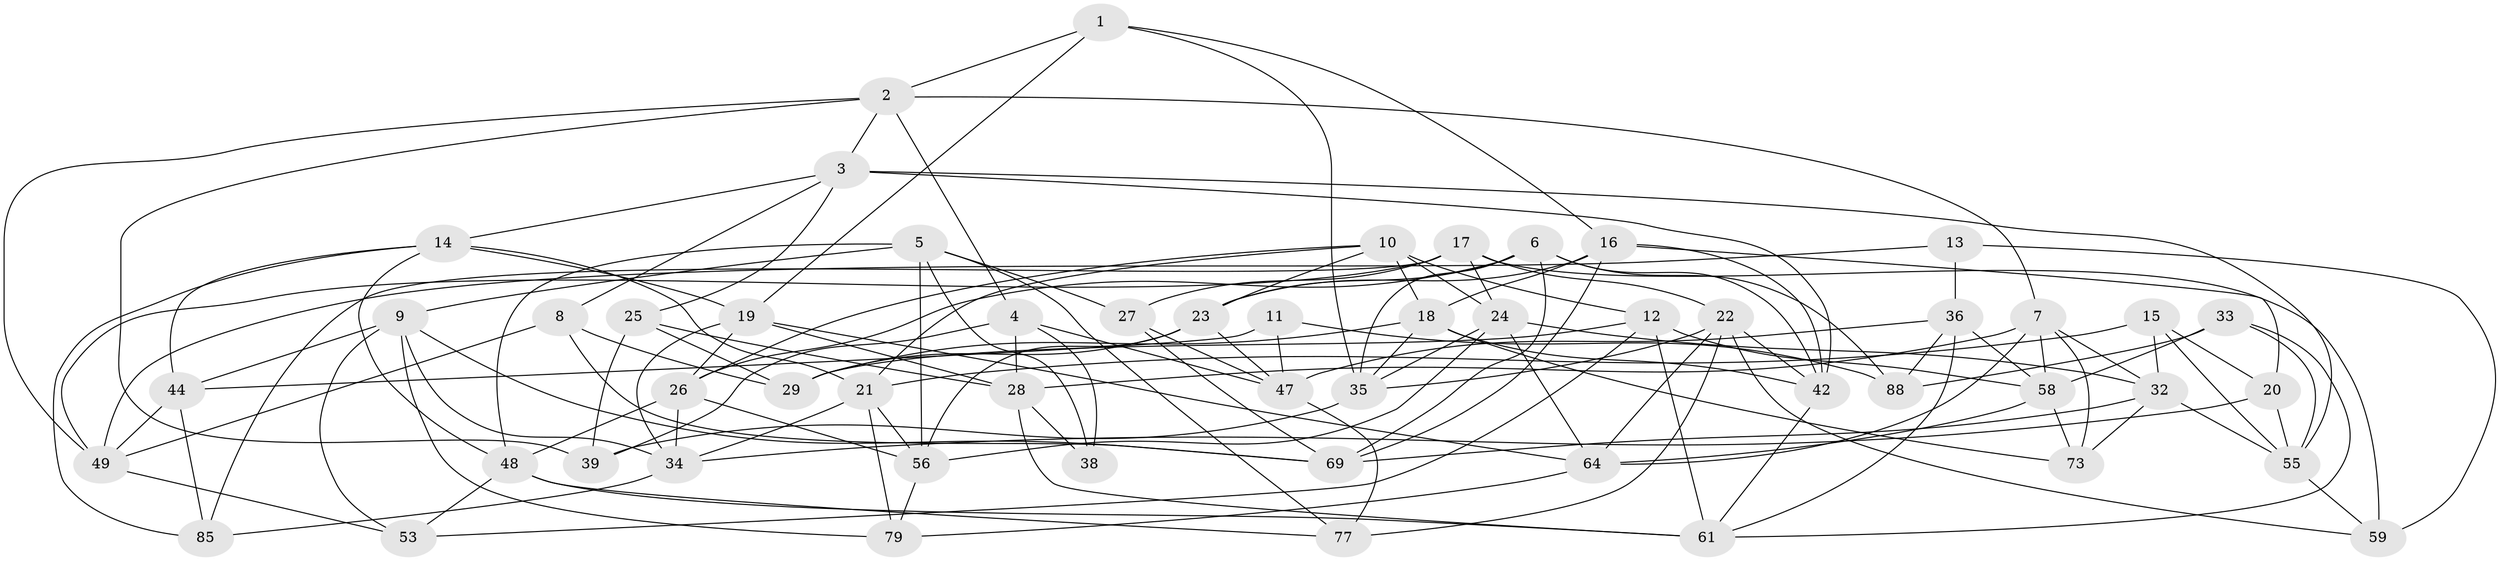 // original degree distribution, {4: 1.0}
// Generated by graph-tools (version 1.1) at 2025/11/02/27/25 16:11:43]
// undirected, 54 vertices, 140 edges
graph export_dot {
graph [start="1"]
  node [color=gray90,style=filled];
  1;
  2 [super="+63"];
  3 [super="+80"];
  4 [super="+37"];
  5 [super="+66"];
  6 [super="+31"];
  7 [super="+30"];
  8;
  9 [super="+45"];
  10 [super="+89"];
  11;
  12 [super="+54"];
  13;
  14 [super="+86"];
  15;
  16 [super="+52"];
  17 [super="+46"];
  18 [super="+78"];
  19 [super="+41"];
  20;
  21 [super="+40"];
  22 [super="+60"];
  23 [super="+81"];
  24 [super="+82"];
  25;
  26 [super="+75"];
  27;
  28 [super="+87"];
  29 [super="+62"];
  32 [super="+57"];
  33;
  34 [super="+83"];
  35 [super="+50"];
  36 [super="+65"];
  38;
  39;
  42 [super="+43"];
  44 [super="+72"];
  47 [super="+71"];
  48 [super="+51"];
  49 [super="+67"];
  53;
  55 [super="+74"];
  56 [super="+76"];
  58 [super="+68"];
  59;
  61 [super="+90"];
  64 [super="+70"];
  69 [super="+84"];
  73;
  77;
  79;
  85;
  88;
  1 -- 35;
  1 -- 2;
  1 -- 16;
  1 -- 19;
  2 -- 3;
  2 -- 49;
  2 -- 4;
  2 -- 7;
  2 -- 39;
  3 -- 25;
  3 -- 14;
  3 -- 8;
  3 -- 55;
  3 -- 42;
  4 -- 38 [weight=2];
  4 -- 28;
  4 -- 39;
  4 -- 47;
  5 -- 27;
  5 -- 77;
  5 -- 9;
  5 -- 48;
  5 -- 56;
  5 -- 38;
  6 -- 26;
  6 -- 88;
  6 -- 23;
  6 -- 42;
  6 -- 35;
  6 -- 69;
  7 -- 73;
  7 -- 32;
  7 -- 64;
  7 -- 58;
  7 -- 28;
  8 -- 49;
  8 -- 69;
  8 -- 29;
  9 -- 53;
  9 -- 79;
  9 -- 44;
  9 -- 69;
  9 -- 34;
  10 -- 23;
  10 -- 21;
  10 -- 26;
  10 -- 18;
  10 -- 12;
  10 -- 24;
  11 -- 44 [weight=2];
  11 -- 88;
  11 -- 47;
  12 -- 29 [weight=2];
  12 -- 53;
  12 -- 61;
  12 -- 58;
  13 -- 36 [weight=2];
  13 -- 59;
  13 -- 49;
  14 -- 44;
  14 -- 85;
  14 -- 48;
  14 -- 21;
  14 -- 19;
  15 -- 32;
  15 -- 20;
  15 -- 21;
  15 -- 55;
  16 -- 20;
  16 -- 69;
  16 -- 23;
  16 -- 42;
  16 -- 18;
  17 -- 59;
  17 -- 49;
  17 -- 27;
  17 -- 85;
  17 -- 22;
  17 -- 24;
  18 -- 42;
  18 -- 73;
  18 -- 29;
  18 -- 35;
  19 -- 64;
  19 -- 28;
  19 -- 26;
  19 -- 34;
  20 -- 34;
  20 -- 55;
  21 -- 34;
  21 -- 56;
  21 -- 79;
  22 -- 64;
  22 -- 42;
  22 -- 77;
  22 -- 59;
  22 -- 35;
  23 -- 56;
  23 -- 47;
  23 -- 29;
  24 -- 32;
  24 -- 35;
  24 -- 64;
  24 -- 56;
  25 -- 39;
  25 -- 28;
  25 -- 29;
  26 -- 34;
  26 -- 56;
  26 -- 48;
  27 -- 47;
  27 -- 69;
  28 -- 61;
  28 -- 38;
  32 -- 73;
  32 -- 69;
  32 -- 55;
  33 -- 55;
  33 -- 88;
  33 -- 58;
  33 -- 61;
  34 -- 85;
  35 -- 39;
  36 -- 47;
  36 -- 58;
  36 -- 88;
  36 -- 61;
  42 -- 61;
  44 -- 49;
  44 -- 85;
  47 -- 77;
  48 -- 61;
  48 -- 77;
  48 -- 53;
  49 -- 53;
  55 -- 59;
  56 -- 79;
  58 -- 73;
  58 -- 64;
  64 -- 79;
}
